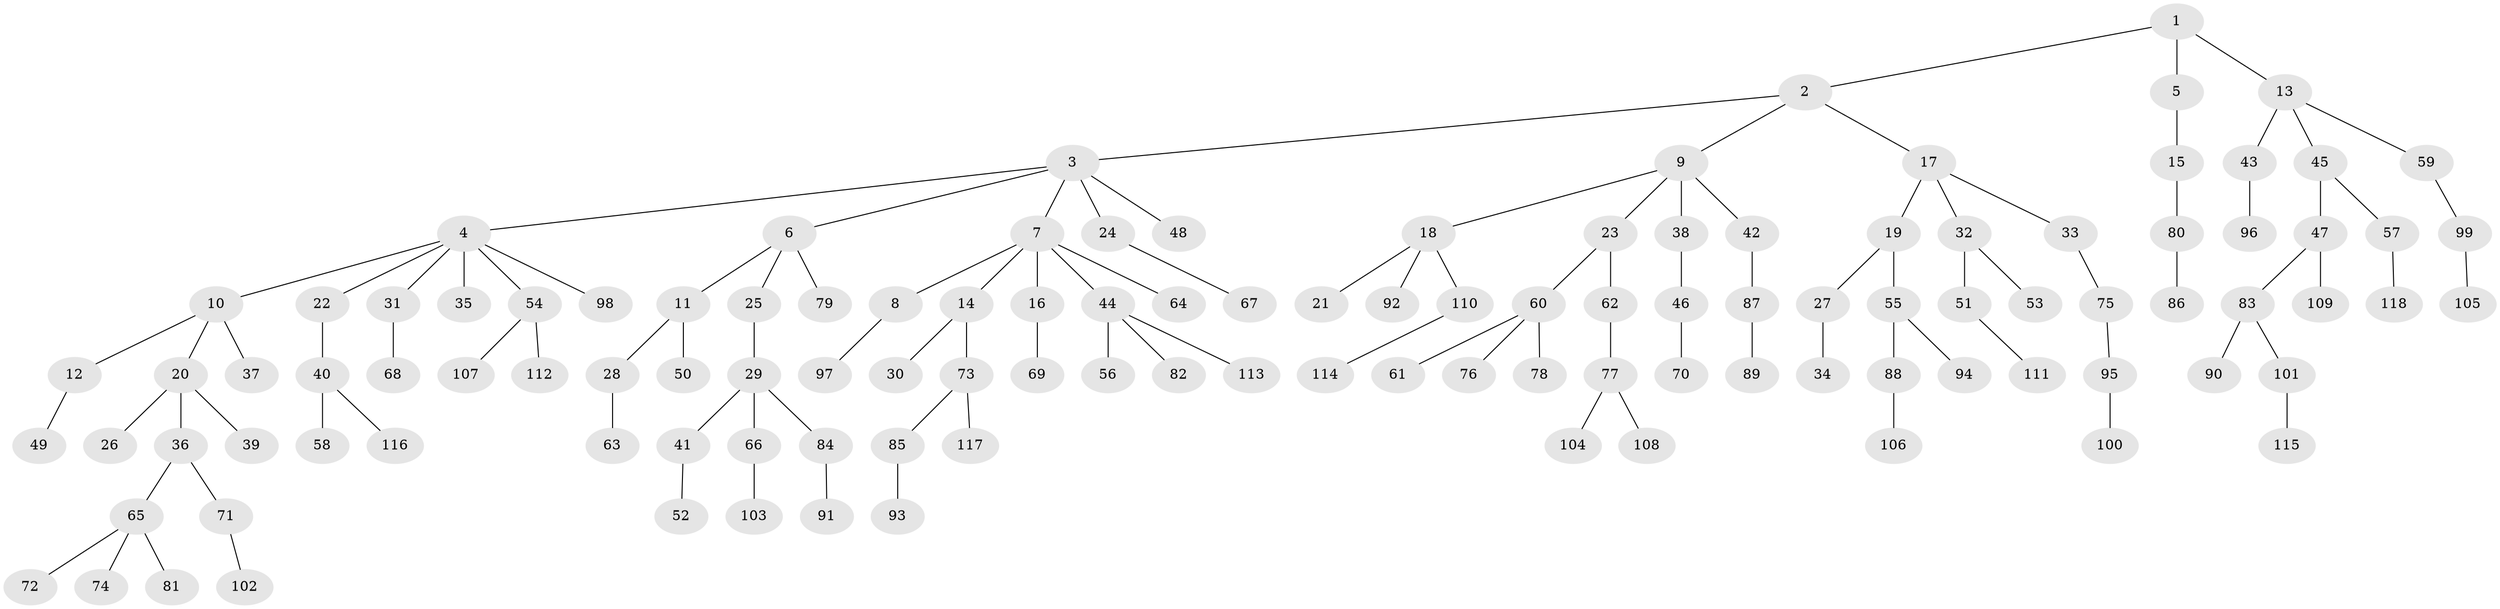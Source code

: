 // Generated by graph-tools (version 1.1) at 2025/36/03/09/25 02:36:55]
// undirected, 118 vertices, 117 edges
graph export_dot {
graph [start="1"]
  node [color=gray90,style=filled];
  1;
  2;
  3;
  4;
  5;
  6;
  7;
  8;
  9;
  10;
  11;
  12;
  13;
  14;
  15;
  16;
  17;
  18;
  19;
  20;
  21;
  22;
  23;
  24;
  25;
  26;
  27;
  28;
  29;
  30;
  31;
  32;
  33;
  34;
  35;
  36;
  37;
  38;
  39;
  40;
  41;
  42;
  43;
  44;
  45;
  46;
  47;
  48;
  49;
  50;
  51;
  52;
  53;
  54;
  55;
  56;
  57;
  58;
  59;
  60;
  61;
  62;
  63;
  64;
  65;
  66;
  67;
  68;
  69;
  70;
  71;
  72;
  73;
  74;
  75;
  76;
  77;
  78;
  79;
  80;
  81;
  82;
  83;
  84;
  85;
  86;
  87;
  88;
  89;
  90;
  91;
  92;
  93;
  94;
  95;
  96;
  97;
  98;
  99;
  100;
  101;
  102;
  103;
  104;
  105;
  106;
  107;
  108;
  109;
  110;
  111;
  112;
  113;
  114;
  115;
  116;
  117;
  118;
  1 -- 2;
  1 -- 5;
  1 -- 13;
  2 -- 3;
  2 -- 9;
  2 -- 17;
  3 -- 4;
  3 -- 6;
  3 -- 7;
  3 -- 24;
  3 -- 48;
  4 -- 10;
  4 -- 22;
  4 -- 31;
  4 -- 35;
  4 -- 54;
  4 -- 98;
  5 -- 15;
  6 -- 11;
  6 -- 25;
  6 -- 79;
  7 -- 8;
  7 -- 14;
  7 -- 16;
  7 -- 44;
  7 -- 64;
  8 -- 97;
  9 -- 18;
  9 -- 23;
  9 -- 38;
  9 -- 42;
  10 -- 12;
  10 -- 20;
  10 -- 37;
  11 -- 28;
  11 -- 50;
  12 -- 49;
  13 -- 43;
  13 -- 45;
  13 -- 59;
  14 -- 30;
  14 -- 73;
  15 -- 80;
  16 -- 69;
  17 -- 19;
  17 -- 32;
  17 -- 33;
  18 -- 21;
  18 -- 92;
  18 -- 110;
  19 -- 27;
  19 -- 55;
  20 -- 26;
  20 -- 36;
  20 -- 39;
  22 -- 40;
  23 -- 60;
  23 -- 62;
  24 -- 67;
  25 -- 29;
  27 -- 34;
  28 -- 63;
  29 -- 41;
  29 -- 66;
  29 -- 84;
  31 -- 68;
  32 -- 51;
  32 -- 53;
  33 -- 75;
  36 -- 65;
  36 -- 71;
  38 -- 46;
  40 -- 58;
  40 -- 116;
  41 -- 52;
  42 -- 87;
  43 -- 96;
  44 -- 56;
  44 -- 82;
  44 -- 113;
  45 -- 47;
  45 -- 57;
  46 -- 70;
  47 -- 83;
  47 -- 109;
  51 -- 111;
  54 -- 107;
  54 -- 112;
  55 -- 88;
  55 -- 94;
  57 -- 118;
  59 -- 99;
  60 -- 61;
  60 -- 76;
  60 -- 78;
  62 -- 77;
  65 -- 72;
  65 -- 74;
  65 -- 81;
  66 -- 103;
  71 -- 102;
  73 -- 85;
  73 -- 117;
  75 -- 95;
  77 -- 104;
  77 -- 108;
  80 -- 86;
  83 -- 90;
  83 -- 101;
  84 -- 91;
  85 -- 93;
  87 -- 89;
  88 -- 106;
  95 -- 100;
  99 -- 105;
  101 -- 115;
  110 -- 114;
}
